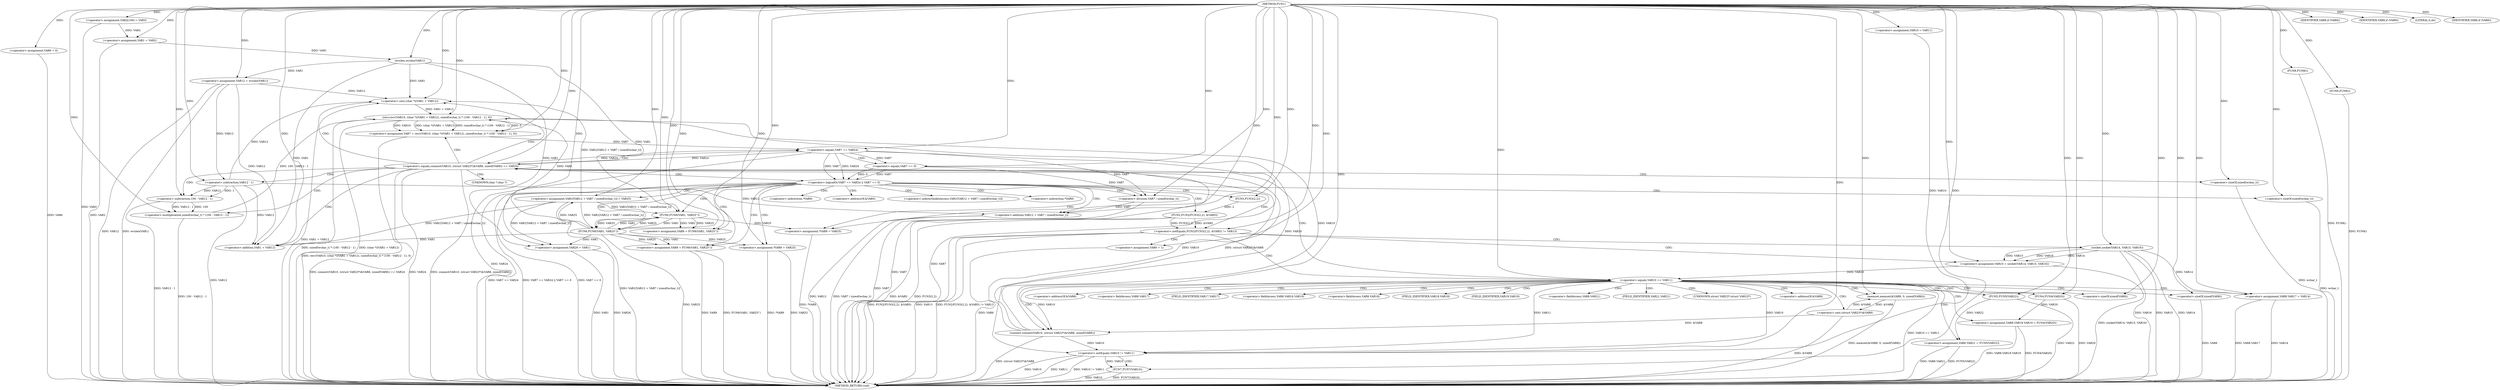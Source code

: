digraph FUN1 {  
"1000100" [label = "(METHOD,FUN1)" ]
"1000272" [label = "(METHOD_RETURN,void)" ]
"1000104" [label = "(<operator>.assignment,VAR2[100] = VAR3)" ]
"1000107" [label = "(<operator>.assignment,VAR1 = VAR2)" ]
"1000113" [label = "(<operator>.assignment,VAR6 = 0)" ]
"1000120" [label = "(<operator>.assignment,VAR10 = VAR11)" ]
"1000124" [label = "(<operator>.assignment,VAR12 = wcslen(VAR1))" ]
"1000126" [label = "(wcslen,wcslen(VAR1))" ]
"1000131" [label = "(<operator>.notEquals,FUN2(FUN3(2,2), &VAR5) != VAR13)" ]
"1000132" [label = "(FUN2,FUN2(FUN3(2,2), &VAR5))" ]
"1000133" [label = "(FUN3,FUN3(2,2))" ]
"1000141" [label = "(<operator>.assignment,VAR6 = 1)" ]
"1000144" [label = "(<operator>.assignment,VAR10 = socket(VAR14, VAR15, VAR16))" ]
"1000146" [label = "(socket,socket(VAR14, VAR15, VAR16))" ]
"1000151" [label = "(<operator>.equals,VAR10 == VAR11)" ]
"1000156" [label = "(memset,memset(&VAR8, 0, sizeof(VAR8)))" ]
"1000160" [label = "(<operator>.sizeOf,sizeof(VAR8))" ]
"1000162" [label = "(<operator>.assignment,VAR8.VAR17 = VAR14)" ]
"1000167" [label = "(<operator>.assignment,VAR8.VAR18.VAR19 = FUN4(VAR20))" ]
"1000173" [label = "(FUN4,FUN4(VAR20))" ]
"1000175" [label = "(<operator>.assignment,VAR8.VAR21 = FUN5(VAR22))" ]
"1000179" [label = "(FUN5,FUN5(VAR22))" ]
"1000182" [label = "(<operator>.equals,connect(VAR10, (struct VAR23*)&VAR8, sizeof(VAR8)) == VAR24)" ]
"1000183" [label = "(connect,connect(VAR10, (struct VAR23*)&VAR8, sizeof(VAR8)))" ]
"1000185" [label = "(<operator>.cast,(struct VAR23*)&VAR8)" ]
"1000189" [label = "(<operator>.sizeOf,sizeof(VAR8))" ]
"1000194" [label = "(<operator>.assignment,VAR7 = recv(VAR10, (char *)(VAR1 + VAR12), sizeof(wchar_t) * (100 - VAR12 - 1), 0))" ]
"1000196" [label = "(recv,recv(VAR10, (char *)(VAR1 + VAR12), sizeof(wchar_t) * (100 - VAR12 - 1), 0))" ]
"1000198" [label = "(<operator>.cast,(char *)(VAR1 + VAR12))" ]
"1000200" [label = "(<operator>.addition,VAR1 + VAR12)" ]
"1000203" [label = "(<operator>.multiplication,sizeof(wchar_t) * (100 - VAR12 - 1))" ]
"1000204" [label = "(<operator>.sizeOf,sizeof(wchar_t))" ]
"1000206" [label = "(<operator>.subtraction,100 - VAR12 - 1)" ]
"1000208" [label = "(<operator>.subtraction,VAR12 - 1)" ]
"1000213" [label = "(<operator>.logicalOr,VAR7 == VAR24 || VAR7 == 0)" ]
"1000214" [label = "(<operator>.equals,VAR7 == VAR24)" ]
"1000217" [label = "(<operator>.equals,VAR7 == 0)" ]
"1000222" [label = "(<operator>.assignment,VAR1[VAR12 + VAR7 / sizeof(wchar_t)] = VAR25)" ]
"1000225" [label = "(<operator>.addition,VAR12 + VAR7 / sizeof(wchar_t))" ]
"1000227" [label = "(<operator>.division,VAR7 / sizeof(wchar_t))" ]
"1000229" [label = "(<operator>.sizeOf,sizeof(wchar_t))" ]
"1000232" [label = "(<operator>.assignment,VAR9 = FUN6(VAR1, VAR25''))" ]
"1000234" [label = "(FUN6,FUN6(VAR1, VAR25''))" ]
"1000238" [label = "(IDENTIFIER,VAR9,if (VAR9))" ]
"1000240" [label = "(<operator>.assignment,*VAR9 = VAR25)" ]
"1000244" [label = "(<operator>.assignment,VAR9 = FUN6(VAR1, VAR25''))" ]
"1000246" [label = "(FUN6,FUN6(VAR1, VAR25''))" ]
"1000250" [label = "(IDENTIFIER,VAR9,if (VAR9))" ]
"1000252" [label = "(<operator>.assignment,*VAR9 = VAR25)" ]
"1000256" [label = "(LITERAL,0,do)" ]
"1000258" [label = "(<operator>.notEquals,VAR10 != VAR11)" ]
"1000262" [label = "(FUN7,FUN7(VAR10))" ]
"1000265" [label = "(IDENTIFIER,VAR6,if (VAR6))" ]
"1000267" [label = "(FUN8,FUN8())" ]
"1000268" [label = "(<operator>.assignment,VAR26 = VAR1)" ]
"1000271" [label = "(FUN9,FUN9())" ]
"1000136" [label = "(<operator>.addressOf,&VAR5)" ]
"1000157" [label = "(<operator>.addressOf,&VAR8)" ]
"1000163" [label = "(<operator>.fieldAccess,VAR8.VAR17)" ]
"1000165" [label = "(FIELD_IDENTIFIER,VAR17,VAR17)" ]
"1000168" [label = "(<operator>.fieldAccess,VAR8.VAR18.VAR19)" ]
"1000169" [label = "(<operator>.fieldAccess,VAR8.VAR18)" ]
"1000171" [label = "(FIELD_IDENTIFIER,VAR18,VAR18)" ]
"1000172" [label = "(FIELD_IDENTIFIER,VAR19,VAR19)" ]
"1000176" [label = "(<operator>.fieldAccess,VAR8.VAR21)" ]
"1000178" [label = "(FIELD_IDENTIFIER,VAR21,VAR21)" ]
"1000186" [label = "(UNKNOWN,struct VAR23*,struct VAR23*)" ]
"1000187" [label = "(<operator>.addressOf,&VAR8)" ]
"1000199" [label = "(UNKNOWN,char *,char *)" ]
"1000223" [label = "(<operator>.indirectIndexAccess,VAR1[VAR12 + VAR7 / sizeof(wchar_t)])" ]
"1000241" [label = "(<operator>.indirection,*VAR9)" ]
"1000253" [label = "(<operator>.indirection,*VAR9)" ]
  "1000183" -> "1000272"  [ label = "DDG: (struct VAR23*)&VAR8"] 
  "1000225" -> "1000272"  [ label = "DDG: VAR12"] 
  "1000132" -> "1000272"  [ label = "DDG: FUN3(2,2)"] 
  "1000262" -> "1000272"  [ label = "DDG: FUN7(VAR10)"] 
  "1000182" -> "1000272"  [ label = "DDG: connect(VAR10, (struct VAR23*)&VAR8, sizeof(VAR8)) == VAR24"] 
  "1000258" -> "1000272"  [ label = "DDG: VAR10"] 
  "1000246" -> "1000272"  [ label = "DDG: VAR25"] 
  "1000167" -> "1000272"  [ label = "DDG: VAR8.VAR18.VAR19"] 
  "1000258" -> "1000272"  [ label = "DDG: VAR11"] 
  "1000124" -> "1000272"  [ label = "DDG: wcslen(VAR1)"] 
  "1000185" -> "1000272"  [ label = "DDG: &VAR8"] 
  "1000141" -> "1000272"  [ label = "DDG: VAR6"] 
  "1000124" -> "1000272"  [ label = "DDG: VAR12"] 
  "1000225" -> "1000272"  [ label = "DDG: VAR7 / sizeof(wchar_t)"] 
  "1000222" -> "1000272"  [ label = "DDG: VAR1[VAR12 + VAR7 / sizeof(wchar_t)]"] 
  "1000208" -> "1000272"  [ label = "DDG: VAR12"] 
  "1000151" -> "1000272"  [ label = "DDG: VAR10 == VAR11"] 
  "1000252" -> "1000272"  [ label = "DDG: *VAR9"] 
  "1000189" -> "1000272"  [ label = "DDG: VAR8"] 
  "1000198" -> "1000272"  [ label = "DDG: VAR1 + VAR12"] 
  "1000214" -> "1000272"  [ label = "DDG: VAR24"] 
  "1000175" -> "1000272"  [ label = "DDG: FUN5(VAR22)"] 
  "1000252" -> "1000272"  [ label = "DDG: VAR25"] 
  "1000213" -> "1000272"  [ label = "DDG: VAR7 == 0"] 
  "1000113" -> "1000272"  [ label = "DDG: VAR6"] 
  "1000227" -> "1000272"  [ label = "DDG: VAR7"] 
  "1000213" -> "1000272"  [ label = "DDG: VAR7 == VAR24"] 
  "1000203" -> "1000272"  [ label = "DDG: 100 - VAR12 - 1"] 
  "1000131" -> "1000272"  [ label = "DDG: FUN2(FUN3(2,2), &VAR5)"] 
  "1000268" -> "1000272"  [ label = "DDG: VAR26"] 
  "1000162" -> "1000272"  [ label = "DDG: VAR14"] 
  "1000267" -> "1000272"  [ label = "DDG: FUN8()"] 
  "1000182" -> "1000272"  [ label = "DDG: VAR24"] 
  "1000262" -> "1000272"  [ label = "DDG: VAR10"] 
  "1000179" -> "1000272"  [ label = "DDG: VAR22"] 
  "1000217" -> "1000272"  [ label = "DDG: VAR7"] 
  "1000196" -> "1000272"  [ label = "DDG: sizeof(wchar_t) * (100 - VAR12 - 1)"] 
  "1000206" -> "1000272"  [ label = "DDG: VAR12 - 1"] 
  "1000146" -> "1000272"  [ label = "DDG: VAR16"] 
  "1000258" -> "1000272"  [ label = "DDG: VAR10 != VAR11"] 
  "1000146" -> "1000272"  [ label = "DDG: VAR15"] 
  "1000175" -> "1000272"  [ label = "DDG: VAR8.VAR21"] 
  "1000213" -> "1000272"  [ label = "DDG: VAR7 == VAR24 || VAR7 == 0"] 
  "1000167" -> "1000272"  [ label = "DDG: FUN4(VAR20)"] 
  "1000229" -> "1000272"  [ label = "DDG: wchar_t"] 
  "1000132" -> "1000272"  [ label = "DDG: &VAR5"] 
  "1000214" -> "1000272"  [ label = "DDG: VAR7"] 
  "1000268" -> "1000272"  [ label = "DDG: VAR1"] 
  "1000156" -> "1000272"  [ label = "DDG: memset(&VAR8, 0, sizeof(VAR8))"] 
  "1000131" -> "1000272"  [ label = "DDG: VAR13"] 
  "1000204" -> "1000272"  [ label = "DDG: wchar_t"] 
  "1000244" -> "1000272"  [ label = "DDG: VAR9"] 
  "1000162" -> "1000272"  [ label = "DDG: VAR8.VAR17"] 
  "1000194" -> "1000272"  [ label = "DDG: recv(VAR10, (char *)(VAR1 + VAR12), sizeof(wchar_t) * (100 - VAR12 - 1), 0)"] 
  "1000244" -> "1000272"  [ label = "DDG: FUN6(VAR1, VAR25'')"] 
  "1000144" -> "1000272"  [ label = "DDG: socket(VAR14, VAR15, VAR16)"] 
  "1000240" -> "1000272"  [ label = "DDG: *VAR9"] 
  "1000146" -> "1000272"  [ label = "DDG: VAR14"] 
  "1000271" -> "1000272"  [ label = "DDG: FUN9()"] 
  "1000182" -> "1000272"  [ label = "DDG: connect(VAR10, (struct VAR23*)&VAR8, sizeof(VAR8))"] 
  "1000173" -> "1000272"  [ label = "DDG: VAR20"] 
  "1000104" -> "1000272"  [ label = "DDG: VAR3"] 
  "1000107" -> "1000272"  [ label = "DDG: VAR2"] 
  "1000131" -> "1000272"  [ label = "DDG: FUN2(FUN3(2,2), &VAR5) != VAR13"] 
  "1000196" -> "1000272"  [ label = "DDG: (char *)(VAR1 + VAR12)"] 
  "1000100" -> "1000104"  [ label = "DDG: "] 
  "1000104" -> "1000107"  [ label = "DDG: VAR2"] 
  "1000100" -> "1000107"  [ label = "DDG: "] 
  "1000100" -> "1000113"  [ label = "DDG: "] 
  "1000100" -> "1000120"  [ label = "DDG: "] 
  "1000126" -> "1000124"  [ label = "DDG: VAR1"] 
  "1000100" -> "1000124"  [ label = "DDG: "] 
  "1000107" -> "1000126"  [ label = "DDG: VAR1"] 
  "1000100" -> "1000126"  [ label = "DDG: "] 
  "1000132" -> "1000131"  [ label = "DDG: FUN3(2,2)"] 
  "1000132" -> "1000131"  [ label = "DDG: &VAR5"] 
  "1000133" -> "1000132"  [ label = "DDG: 2"] 
  "1000100" -> "1000133"  [ label = "DDG: "] 
  "1000100" -> "1000131"  [ label = "DDG: "] 
  "1000100" -> "1000141"  [ label = "DDG: "] 
  "1000146" -> "1000144"  [ label = "DDG: VAR14"] 
  "1000146" -> "1000144"  [ label = "DDG: VAR15"] 
  "1000146" -> "1000144"  [ label = "DDG: VAR16"] 
  "1000100" -> "1000144"  [ label = "DDG: "] 
  "1000100" -> "1000146"  [ label = "DDG: "] 
  "1000144" -> "1000151"  [ label = "DDG: VAR10"] 
  "1000100" -> "1000151"  [ label = "DDG: "] 
  "1000185" -> "1000156"  [ label = "DDG: &VAR8"] 
  "1000100" -> "1000156"  [ label = "DDG: "] 
  "1000100" -> "1000160"  [ label = "DDG: "] 
  "1000146" -> "1000162"  [ label = "DDG: VAR14"] 
  "1000100" -> "1000162"  [ label = "DDG: "] 
  "1000173" -> "1000167"  [ label = "DDG: VAR20"] 
  "1000100" -> "1000173"  [ label = "DDG: "] 
  "1000179" -> "1000175"  [ label = "DDG: VAR22"] 
  "1000100" -> "1000179"  [ label = "DDG: "] 
  "1000183" -> "1000182"  [ label = "DDG: VAR10"] 
  "1000183" -> "1000182"  [ label = "DDG: (struct VAR23*)&VAR8"] 
  "1000151" -> "1000183"  [ label = "DDG: VAR10"] 
  "1000100" -> "1000183"  [ label = "DDG: "] 
  "1000185" -> "1000183"  [ label = "DDG: &VAR8"] 
  "1000156" -> "1000185"  [ label = "DDG: &VAR8"] 
  "1000100" -> "1000189"  [ label = "DDG: "] 
  "1000214" -> "1000182"  [ label = "DDG: VAR24"] 
  "1000100" -> "1000182"  [ label = "DDG: "] 
  "1000196" -> "1000194"  [ label = "DDG: VAR10"] 
  "1000196" -> "1000194"  [ label = "DDG: (char *)(VAR1 + VAR12)"] 
  "1000196" -> "1000194"  [ label = "DDG: sizeof(wchar_t) * (100 - VAR12 - 1)"] 
  "1000196" -> "1000194"  [ label = "DDG: 0"] 
  "1000100" -> "1000194"  [ label = "DDG: "] 
  "1000183" -> "1000196"  [ label = "DDG: VAR10"] 
  "1000100" -> "1000196"  [ label = "DDG: "] 
  "1000198" -> "1000196"  [ label = "DDG: VAR1 + VAR12"] 
  "1000222" -> "1000198"  [ label = "DDG: VAR1[VAR12 + VAR7 / sizeof(wchar_t)]"] 
  "1000126" -> "1000198"  [ label = "DDG: VAR1"] 
  "1000246" -> "1000198"  [ label = "DDG: VAR1"] 
  "1000100" -> "1000198"  [ label = "DDG: "] 
  "1000124" -> "1000198"  [ label = "DDG: VAR12"] 
  "1000208" -> "1000198"  [ label = "DDG: VAR12"] 
  "1000222" -> "1000200"  [ label = "DDG: VAR1[VAR12 + VAR7 / sizeof(wchar_t)]"] 
  "1000126" -> "1000200"  [ label = "DDG: VAR1"] 
  "1000246" -> "1000200"  [ label = "DDG: VAR1"] 
  "1000100" -> "1000200"  [ label = "DDG: "] 
  "1000124" -> "1000200"  [ label = "DDG: VAR12"] 
  "1000208" -> "1000200"  [ label = "DDG: VAR12"] 
  "1000203" -> "1000196"  [ label = "DDG: 100 - VAR12 - 1"] 
  "1000100" -> "1000203"  [ label = "DDG: "] 
  "1000100" -> "1000204"  [ label = "DDG: "] 
  "1000206" -> "1000203"  [ label = "DDG: 100"] 
  "1000206" -> "1000203"  [ label = "DDG: VAR12 - 1"] 
  "1000100" -> "1000206"  [ label = "DDG: "] 
  "1000208" -> "1000206"  [ label = "DDG: VAR12"] 
  "1000208" -> "1000206"  [ label = "DDG: 1"] 
  "1000100" -> "1000208"  [ label = "DDG: "] 
  "1000124" -> "1000208"  [ label = "DDG: VAR12"] 
  "1000214" -> "1000213"  [ label = "DDG: VAR7"] 
  "1000214" -> "1000213"  [ label = "DDG: VAR24"] 
  "1000194" -> "1000214"  [ label = "DDG: VAR7"] 
  "1000100" -> "1000214"  [ label = "DDG: "] 
  "1000182" -> "1000214"  [ label = "DDG: VAR24"] 
  "1000217" -> "1000213"  [ label = "DDG: VAR7"] 
  "1000217" -> "1000213"  [ label = "DDG: 0"] 
  "1000214" -> "1000217"  [ label = "DDG: VAR7"] 
  "1000100" -> "1000217"  [ label = "DDG: "] 
  "1000246" -> "1000222"  [ label = "DDG: VAR25"] 
  "1000100" -> "1000222"  [ label = "DDG: "] 
  "1000208" -> "1000225"  [ label = "DDG: VAR12"] 
  "1000100" -> "1000225"  [ label = "DDG: "] 
  "1000227" -> "1000225"  [ label = "DDG: VAR7"] 
  "1000217" -> "1000227"  [ label = "DDG: VAR7"] 
  "1000214" -> "1000227"  [ label = "DDG: VAR7"] 
  "1000100" -> "1000227"  [ label = "DDG: "] 
  "1000100" -> "1000229"  [ label = "DDG: "] 
  "1000234" -> "1000232"  [ label = "DDG: VAR1"] 
  "1000234" -> "1000232"  [ label = "DDG: VAR25"] 
  "1000100" -> "1000232"  [ label = "DDG: "] 
  "1000222" -> "1000234"  [ label = "DDG: VAR1[VAR12 + VAR7 / sizeof(wchar_t)]"] 
  "1000100" -> "1000234"  [ label = "DDG: "] 
  "1000126" -> "1000234"  [ label = "DDG: VAR1"] 
  "1000246" -> "1000234"  [ label = "DDG: VAR1"] 
  "1000246" -> "1000234"  [ label = "DDG: VAR25"] 
  "1000100" -> "1000238"  [ label = "DDG: "] 
  "1000234" -> "1000240"  [ label = "DDG: VAR25"] 
  "1000100" -> "1000240"  [ label = "DDG: "] 
  "1000246" -> "1000244"  [ label = "DDG: VAR1"] 
  "1000246" -> "1000244"  [ label = "DDG: VAR25"] 
  "1000100" -> "1000244"  [ label = "DDG: "] 
  "1000222" -> "1000246"  [ label = "DDG: VAR1[VAR12 + VAR7 / sizeof(wchar_t)]"] 
  "1000234" -> "1000246"  [ label = "DDG: VAR1"] 
  "1000100" -> "1000246"  [ label = "DDG: "] 
  "1000234" -> "1000246"  [ label = "DDG: VAR25"] 
  "1000100" -> "1000250"  [ label = "DDG: "] 
  "1000246" -> "1000252"  [ label = "DDG: VAR25"] 
  "1000100" -> "1000252"  [ label = "DDG: "] 
  "1000100" -> "1000256"  [ label = "DDG: "] 
  "1000120" -> "1000258"  [ label = "DDG: VAR10"] 
  "1000196" -> "1000258"  [ label = "DDG: VAR10"] 
  "1000183" -> "1000258"  [ label = "DDG: VAR10"] 
  "1000151" -> "1000258"  [ label = "DDG: VAR10"] 
  "1000100" -> "1000258"  [ label = "DDG: "] 
  "1000151" -> "1000258"  [ label = "DDG: VAR11"] 
  "1000258" -> "1000262"  [ label = "DDG: VAR10"] 
  "1000100" -> "1000262"  [ label = "DDG: "] 
  "1000100" -> "1000265"  [ label = "DDG: "] 
  "1000100" -> "1000267"  [ label = "DDG: "] 
  "1000222" -> "1000268"  [ label = "DDG: VAR1[VAR12 + VAR7 / sizeof(wchar_t)]"] 
  "1000126" -> "1000268"  [ label = "DDG: VAR1"] 
  "1000246" -> "1000268"  [ label = "DDG: VAR1"] 
  "1000100" -> "1000268"  [ label = "DDG: "] 
  "1000100" -> "1000271"  [ label = "DDG: "] 
  "1000131" -> "1000141"  [ label = "CDG: "] 
  "1000131" -> "1000144"  [ label = "CDG: "] 
  "1000131" -> "1000151"  [ label = "CDG: "] 
  "1000131" -> "1000146"  [ label = "CDG: "] 
  "1000151" -> "1000156"  [ label = "CDG: "] 
  "1000151" -> "1000182"  [ label = "CDG: "] 
  "1000151" -> "1000183"  [ label = "CDG: "] 
  "1000151" -> "1000165"  [ label = "CDG: "] 
  "1000151" -> "1000157"  [ label = "CDG: "] 
  "1000151" -> "1000167"  [ label = "CDG: "] 
  "1000151" -> "1000175"  [ label = "CDG: "] 
  "1000151" -> "1000160"  [ label = "CDG: "] 
  "1000151" -> "1000179"  [ label = "CDG: "] 
  "1000151" -> "1000176"  [ label = "CDG: "] 
  "1000151" -> "1000187"  [ label = "CDG: "] 
  "1000151" -> "1000185"  [ label = "CDG: "] 
  "1000151" -> "1000186"  [ label = "CDG: "] 
  "1000151" -> "1000172"  [ label = "CDG: "] 
  "1000151" -> "1000189"  [ label = "CDG: "] 
  "1000151" -> "1000169"  [ label = "CDG: "] 
  "1000151" -> "1000163"  [ label = "CDG: "] 
  "1000151" -> "1000168"  [ label = "CDG: "] 
  "1000151" -> "1000178"  [ label = "CDG: "] 
  "1000151" -> "1000173"  [ label = "CDG: "] 
  "1000151" -> "1000171"  [ label = "CDG: "] 
  "1000151" -> "1000162"  [ label = "CDG: "] 
  "1000182" -> "1000200"  [ label = "CDG: "] 
  "1000182" -> "1000208"  [ label = "CDG: "] 
  "1000182" -> "1000199"  [ label = "CDG: "] 
  "1000182" -> "1000204"  [ label = "CDG: "] 
  "1000182" -> "1000206"  [ label = "CDG: "] 
  "1000182" -> "1000214"  [ label = "CDG: "] 
  "1000182" -> "1000194"  [ label = "CDG: "] 
  "1000182" -> "1000198"  [ label = "CDG: "] 
  "1000182" -> "1000213"  [ label = "CDG: "] 
  "1000182" -> "1000196"  [ label = "CDG: "] 
  "1000182" -> "1000203"  [ label = "CDG: "] 
  "1000213" -> "1000227"  [ label = "CDG: "] 
  "1000213" -> "1000244"  [ label = "CDG: "] 
  "1000213" -> "1000222"  [ label = "CDG: "] 
  "1000213" -> "1000232"  [ label = "CDG: "] 
  "1000213" -> "1000246"  [ label = "CDG: "] 
  "1000213" -> "1000229"  [ label = "CDG: "] 
  "1000213" -> "1000234"  [ label = "CDG: "] 
  "1000213" -> "1000225"  [ label = "CDG: "] 
  "1000213" -> "1000223"  [ label = "CDG: "] 
  "1000213" -> "1000240"  [ label = "CDG: "] 
  "1000213" -> "1000241"  [ label = "CDG: "] 
  "1000213" -> "1000253"  [ label = "CDG: "] 
  "1000213" -> "1000252"  [ label = "CDG: "] 
  "1000213" -> "1000133"  [ label = "CDG: "] 
  "1000213" -> "1000132"  [ label = "CDG: "] 
  "1000213" -> "1000136"  [ label = "CDG: "] 
  "1000213" -> "1000131"  [ label = "CDG: "] 
  "1000214" -> "1000217"  [ label = "CDG: "] 
  "1000258" -> "1000262"  [ label = "CDG: "] 
}
